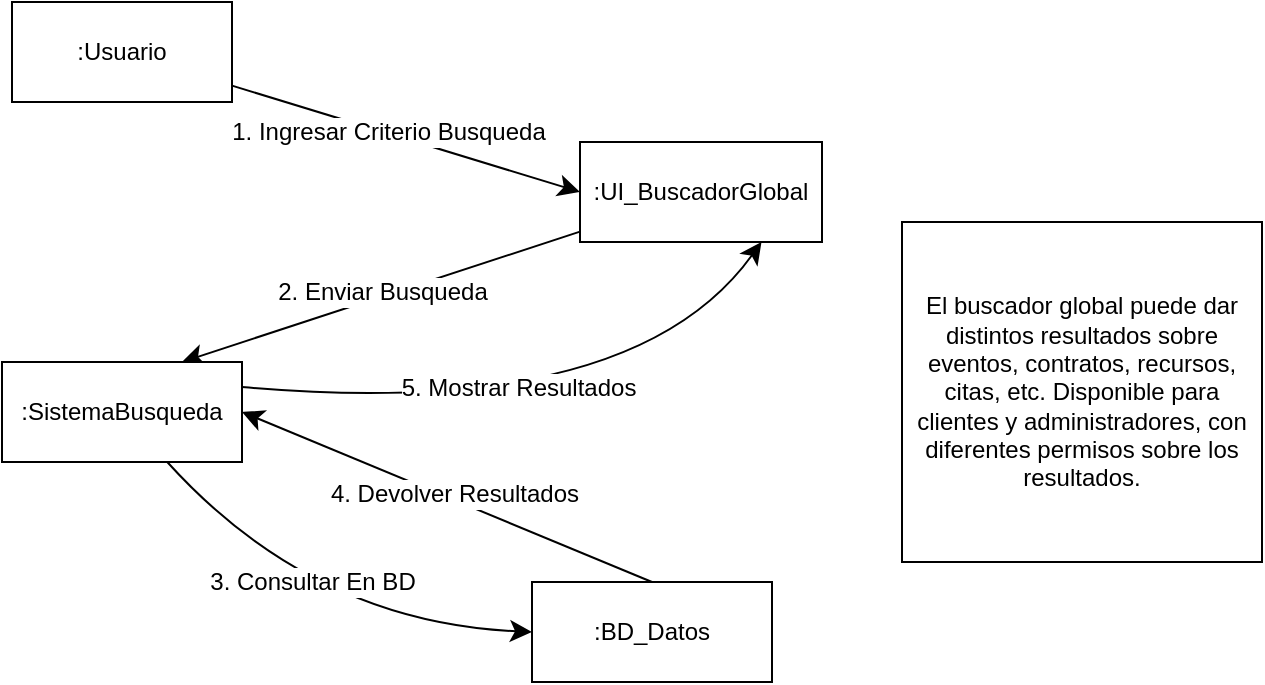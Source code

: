 <mxfile version="28.0.4">
  <diagram name="Página-1" id="k0vmOhPt7ipfV4V7eULD">
    <mxGraphModel dx="662" dy="547" grid="1" gridSize="10" guides="1" tooltips="1" connect="1" arrows="1" fold="1" page="1" pageScale="1" pageWidth="827" pageHeight="1169" math="0" shadow="0">
      <root>
        <mxCell id="0" />
        <mxCell id="1" parent="0" />
        <mxCell id="19U0Gbtye8LwaDOjYcsF-6" style="edgeStyle=none;curved=1;rounded=0;orthogonalLoop=1;jettySize=auto;html=1;entryX=0;entryY=0.5;entryDx=0;entryDy=0;fontSize=12;startSize=8;endSize=8;" edge="1" parent="1" source="19U0Gbtye8LwaDOjYcsF-8" target="19U0Gbtye8LwaDOjYcsF-11">
          <mxGeometry relative="1" as="geometry" />
        </mxCell>
        <mxCell id="19U0Gbtye8LwaDOjYcsF-7" value="1. Ingresar Criterio Busqueda" style="edgeLabel;html=1;align=center;verticalAlign=middle;resizable=0;points=[];fontSize=12;" vertex="1" connectable="0" parent="19U0Gbtye8LwaDOjYcsF-6">
          <mxGeometry x="-0.111" y="1" relative="1" as="geometry">
            <mxPoint as="offset" />
          </mxGeometry>
        </mxCell>
        <mxCell id="19U0Gbtye8LwaDOjYcsF-8" value=":Usuario" style="html=1;whiteSpace=wrap;" vertex="1" parent="1">
          <mxGeometry x="75" y="30" width="110" height="50" as="geometry" />
        </mxCell>
        <mxCell id="19U0Gbtye8LwaDOjYcsF-9" style="edgeStyle=none;curved=1;rounded=0;orthogonalLoop=1;jettySize=auto;html=1;entryX=0.75;entryY=0;entryDx=0;entryDy=0;fontSize=12;startSize=8;endSize=8;" edge="1" parent="1" source="19U0Gbtye8LwaDOjYcsF-11" target="19U0Gbtye8LwaDOjYcsF-16">
          <mxGeometry relative="1" as="geometry" />
        </mxCell>
        <mxCell id="19U0Gbtye8LwaDOjYcsF-10" value="2. Enviar Busqueda" style="edgeLabel;html=1;align=center;verticalAlign=middle;resizable=0;points=[];fontSize=12;" vertex="1" connectable="0" parent="19U0Gbtye8LwaDOjYcsF-9">
          <mxGeometry x="-0.079" relative="1" as="geometry">
            <mxPoint x="-8" as="offset" />
          </mxGeometry>
        </mxCell>
        <mxCell id="19U0Gbtye8LwaDOjYcsF-11" value=":UI_BuscadorGlobal" style="html=1;whiteSpace=wrap;" vertex="1" parent="1">
          <mxGeometry x="359" y="100" width="121" height="50" as="geometry" />
        </mxCell>
        <mxCell id="19U0Gbtye8LwaDOjYcsF-12" style="edgeStyle=none;curved=1;rounded=0;orthogonalLoop=1;jettySize=auto;html=1;entryX=0;entryY=0.5;entryDx=0;entryDy=0;fontSize=12;startSize=8;endSize=8;" edge="1" parent="1" source="19U0Gbtye8LwaDOjYcsF-16" target="19U0Gbtye8LwaDOjYcsF-19">
          <mxGeometry relative="1" as="geometry">
            <Array as="points">
              <mxPoint x="225" y="340" />
            </Array>
          </mxGeometry>
        </mxCell>
        <mxCell id="19U0Gbtye8LwaDOjYcsF-13" value="3. Consultar En BD" style="edgeLabel;html=1;align=center;verticalAlign=middle;resizable=0;points=[];fontSize=12;" vertex="1" connectable="0" parent="19U0Gbtye8LwaDOjYcsF-12">
          <mxGeometry x="-0.221" relative="1" as="geometry">
            <mxPoint x="15" y="-3" as="offset" />
          </mxGeometry>
        </mxCell>
        <mxCell id="19U0Gbtye8LwaDOjYcsF-14" style="edgeStyle=none;curved=1;rounded=0;orthogonalLoop=1;jettySize=auto;html=1;entryX=0.75;entryY=1;entryDx=0;entryDy=0;fontSize=12;startSize=8;endSize=8;exitX=1;exitY=0.25;exitDx=0;exitDy=0;" edge="1" parent="1" source="19U0Gbtye8LwaDOjYcsF-16" target="19U0Gbtye8LwaDOjYcsF-11">
          <mxGeometry relative="1" as="geometry">
            <Array as="points">
              <mxPoint x="385" y="240" />
            </Array>
          </mxGeometry>
        </mxCell>
        <mxCell id="19U0Gbtye8LwaDOjYcsF-15" value="5. Mostrar Resultados" style="edgeLabel;html=1;align=center;verticalAlign=middle;resizable=0;points=[];fontSize=12;" vertex="1" connectable="0" parent="19U0Gbtye8LwaDOjYcsF-14">
          <mxGeometry x="-0.105" y="12" relative="1" as="geometry">
            <mxPoint as="offset" />
          </mxGeometry>
        </mxCell>
        <mxCell id="19U0Gbtye8LwaDOjYcsF-16" value=":SistemaBusqueda" style="html=1;whiteSpace=wrap;" vertex="1" parent="1">
          <mxGeometry x="70" y="210" width="120" height="50" as="geometry" />
        </mxCell>
        <mxCell id="19U0Gbtye8LwaDOjYcsF-17" style="edgeStyle=none;curved=1;rounded=0;orthogonalLoop=1;jettySize=auto;html=1;entryX=1;entryY=0.5;entryDx=0;entryDy=0;fontSize=12;startSize=8;endSize=8;exitX=0.5;exitY=0;exitDx=0;exitDy=0;" edge="1" parent="1" source="19U0Gbtye8LwaDOjYcsF-19" target="19U0Gbtye8LwaDOjYcsF-16">
          <mxGeometry relative="1" as="geometry" />
        </mxCell>
        <mxCell id="19U0Gbtye8LwaDOjYcsF-18" value="4. Devolver Resultados" style="edgeLabel;html=1;align=center;verticalAlign=middle;resizable=0;points=[];fontSize=12;" vertex="1" connectable="0" parent="19U0Gbtye8LwaDOjYcsF-17">
          <mxGeometry x="-0.019" y="-3" relative="1" as="geometry">
            <mxPoint as="offset" />
          </mxGeometry>
        </mxCell>
        <mxCell id="19U0Gbtye8LwaDOjYcsF-19" value=":BD_Datos" style="html=1;whiteSpace=wrap;" vertex="1" parent="1">
          <mxGeometry x="335" y="320" width="120" height="50" as="geometry" />
        </mxCell>
        <mxCell id="19U0Gbtye8LwaDOjYcsF-35" value="&lt;div&gt;El buscador global puede dar distintos resultados sobre eventos, contratos, recursos, citas, etc. D&lt;span style=&quot;background-color: transparent; color: light-dark(rgb(0, 0, 0), rgb(255, 255, 255));&quot;&gt;isponible para clientes y administradores, con diferentes permisos sobre los resultados.&lt;/span&gt;&lt;/div&gt;" style="html=1;whiteSpace=wrap;" vertex="1" parent="1">
          <mxGeometry x="520" y="140" width="180" height="170" as="geometry" />
        </mxCell>
      </root>
    </mxGraphModel>
  </diagram>
</mxfile>

